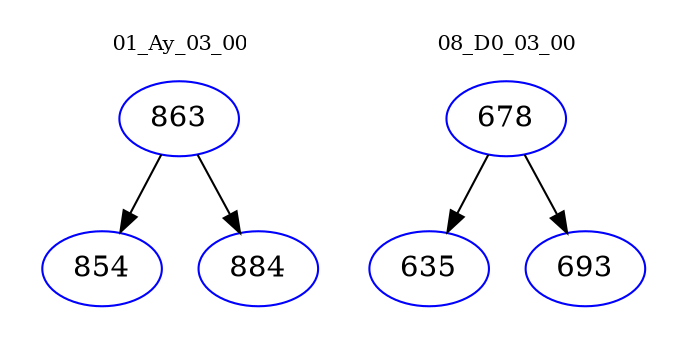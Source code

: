 digraph{
subgraph cluster_0 {
color = white
label = "01_Ay_03_00";
fontsize=10;
T0_863 [label="863", color="blue"]
T0_863 -> T0_854 [color="black"]
T0_854 [label="854", color="blue"]
T0_863 -> T0_884 [color="black"]
T0_884 [label="884", color="blue"]
}
subgraph cluster_1 {
color = white
label = "08_D0_03_00";
fontsize=10;
T1_678 [label="678", color="blue"]
T1_678 -> T1_635 [color="black"]
T1_635 [label="635", color="blue"]
T1_678 -> T1_693 [color="black"]
T1_693 [label="693", color="blue"]
}
}
